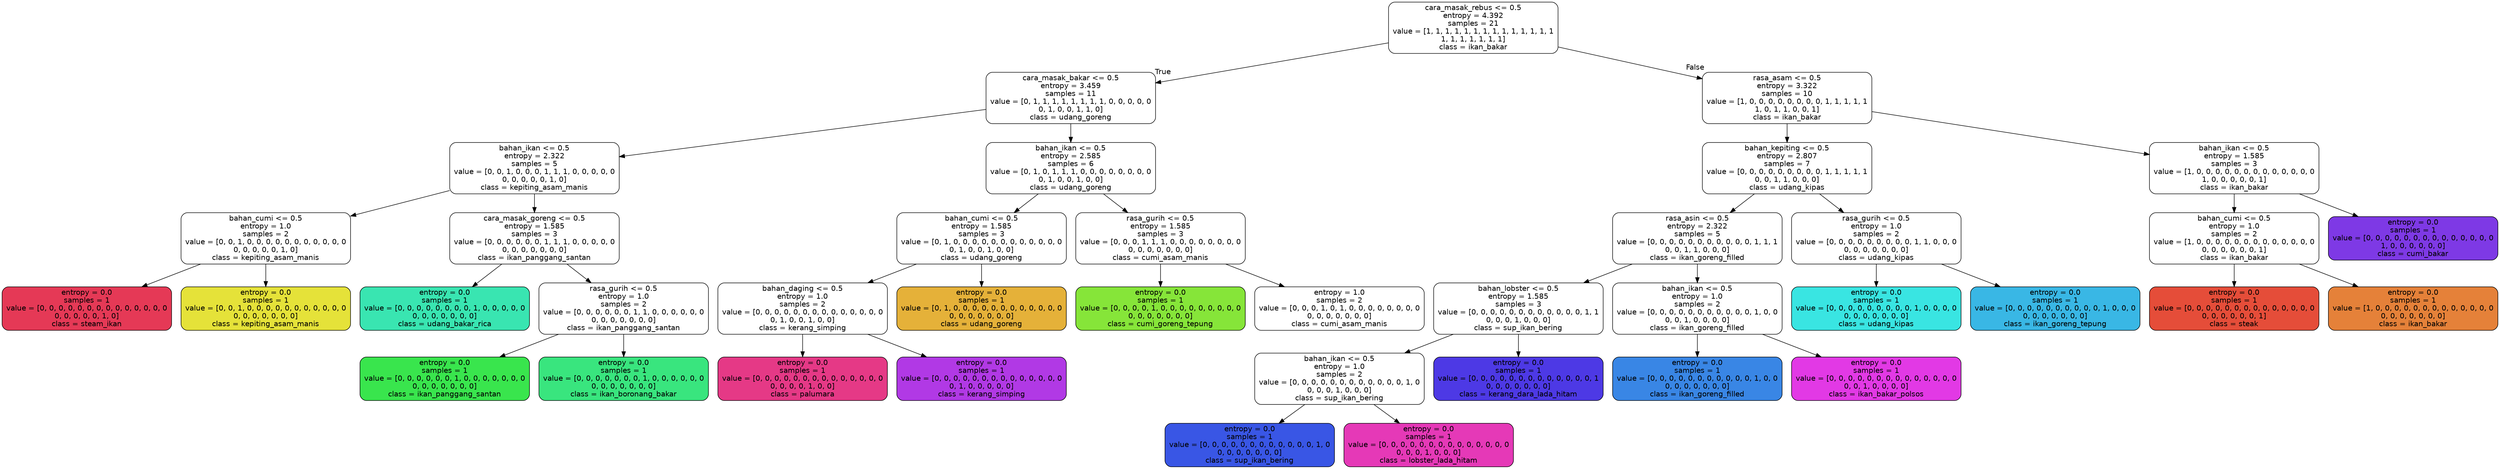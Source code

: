 digraph Tree {
node [shape=box, style="filled, rounded", color="black", fontname="helvetica"] ;
edge [fontname="helvetica"] ;
0 [label="cara_masak_rebus <= 0.5\nentropy = 4.392\nsamples = 21\nvalue = [1, 1, 1, 1, 1, 1, 1, 1, 1, 1, 1, 1, 1, 1\n1, 1, 1, 1, 1, 1, 1]\nclass = ikan_bakar", fillcolor="#ffffff"] ;
1 [label="cara_masak_bakar <= 0.5\nentropy = 3.459\nsamples = 11\nvalue = [0, 1, 1, 1, 1, 1, 1, 1, 1, 0, 0, 0, 0, 0\n0, 1, 0, 0, 1, 1, 0]\nclass = udang_goreng", fillcolor="#ffffff"] ;
0 -> 1 [labeldistance=2.5, labelangle=45, headlabel="True"] ;
2 [label="bahan_ikan <= 0.5\nentropy = 2.322\nsamples = 5\nvalue = [0, 0, 1, 0, 0, 0, 1, 1, 1, 0, 0, 0, 0, 0\n0, 0, 0, 0, 0, 1, 0]\nclass = kepiting_asam_manis", fillcolor="#ffffff"] ;
1 -> 2 ;
3 [label="bahan_cumi <= 0.5\nentropy = 1.0\nsamples = 2\nvalue = [0, 0, 1, 0, 0, 0, 0, 0, 0, 0, 0, 0, 0, 0\n0, 0, 0, 0, 0, 1, 0]\nclass = kepiting_asam_manis", fillcolor="#ffffff"] ;
2 -> 3 ;
4 [label="entropy = 0.0\nsamples = 1\nvalue = [0, 0, 0, 0, 0, 0, 0, 0, 0, 0, 0, 0, 0, 0\n0, 0, 0, 0, 0, 1, 0]\nclass = steam_ikan", fillcolor="#e53956"] ;
3 -> 4 ;
5 [label="entropy = 0.0\nsamples = 1\nvalue = [0, 0, 1, 0, 0, 0, 0, 0, 0, 0, 0, 0, 0, 0\n0, 0, 0, 0, 0, 0, 0]\nclass = kepiting_asam_manis", fillcolor="#e5e239"] ;
3 -> 5 ;
6 [label="cara_masak_goreng <= 0.5\nentropy = 1.585\nsamples = 3\nvalue = [0, 0, 0, 0, 0, 0, 1, 1, 1, 0, 0, 0, 0, 0\n0, 0, 0, 0, 0, 0, 0]\nclass = ikan_panggang_santan", fillcolor="#ffffff"] ;
2 -> 6 ;
7 [label="entropy = 0.0\nsamples = 1\nvalue = [0, 0, 0, 0, 0, 0, 0, 0, 1, 0, 0, 0, 0, 0\n0, 0, 0, 0, 0, 0, 0]\nclass = udang_bakar_rica", fillcolor="#39e5b1"] ;
6 -> 7 ;
8 [label="rasa_gurih <= 0.5\nentropy = 1.0\nsamples = 2\nvalue = [0, 0, 0, 0, 0, 0, 1, 1, 0, 0, 0, 0, 0, 0\n0, 0, 0, 0, 0, 0, 0]\nclass = ikan_panggang_santan", fillcolor="#ffffff"] ;
6 -> 8 ;
9 [label="entropy = 0.0\nsamples = 1\nvalue = [0, 0, 0, 0, 0, 0, 1, 0, 0, 0, 0, 0, 0, 0\n0, 0, 0, 0, 0, 0, 0]\nclass = ikan_panggang_santan", fillcolor="#39e54d"] ;
8 -> 9 ;
10 [label="entropy = 0.0\nsamples = 1\nvalue = [0, 0, 0, 0, 0, 0, 0, 1, 0, 0, 0, 0, 0, 0\n0, 0, 0, 0, 0, 0, 0]\nclass = ikan_boronang_bakar", fillcolor="#39e57e"] ;
8 -> 10 ;
11 [label="bahan_ikan <= 0.5\nentropy = 2.585\nsamples = 6\nvalue = [0, 1, 0, 1, 1, 1, 0, 0, 0, 0, 0, 0, 0, 0\n0, 1, 0, 0, 1, 0, 0]\nclass = udang_goreng", fillcolor="#ffffff"] ;
1 -> 11 ;
12 [label="bahan_cumi <= 0.5\nentropy = 1.585\nsamples = 3\nvalue = [0, 1, 0, 0, 0, 0, 0, 0, 0, 0, 0, 0, 0, 0\n0, 1, 0, 0, 1, 0, 0]\nclass = udang_goreng", fillcolor="#ffffff"] ;
11 -> 12 ;
13 [label="bahan_daging <= 0.5\nentropy = 1.0\nsamples = 2\nvalue = [0, 0, 0, 0, 0, 0, 0, 0, 0, 0, 0, 0, 0, 0\n0, 1, 0, 0, 1, 0, 0]\nclass = kerang_simping", fillcolor="#ffffff"] ;
12 -> 13 ;
14 [label="entropy = 0.0\nsamples = 1\nvalue = [0, 0, 0, 0, 0, 0, 0, 0, 0, 0, 0, 0, 0, 0\n0, 0, 0, 0, 1, 0, 0]\nclass = palumara", fillcolor="#e53986"] ;
13 -> 14 ;
15 [label="entropy = 0.0\nsamples = 1\nvalue = [0, 0, 0, 0, 0, 0, 0, 0, 0, 0, 0, 0, 0, 0\n0, 1, 0, 0, 0, 0, 0]\nclass = kerang_simping", fillcolor="#b139e5"] ;
13 -> 15 ;
16 [label="entropy = 0.0\nsamples = 1\nvalue = [0, 1, 0, 0, 0, 0, 0, 0, 0, 0, 0, 0, 0, 0\n0, 0, 0, 0, 0, 0, 0]\nclass = udang_goreng", fillcolor="#e5b139"] ;
12 -> 16 ;
17 [label="rasa_gurih <= 0.5\nentropy = 1.585\nsamples = 3\nvalue = [0, 0, 0, 1, 1, 1, 0, 0, 0, 0, 0, 0, 0, 0\n0, 0, 0, 0, 0, 0, 0]\nclass = cumi_asam_manis", fillcolor="#ffffff"] ;
11 -> 17 ;
18 [label="entropy = 0.0\nsamples = 1\nvalue = [0, 0, 0, 0, 1, 0, 0, 0, 0, 0, 0, 0, 0, 0\n0, 0, 0, 0, 0, 0, 0]\nclass = cumi_goreng_tepung", fillcolor="#86e539"] ;
17 -> 18 ;
19 [label="entropy = 1.0\nsamples = 2\nvalue = [0, 0, 0, 1, 0, 1, 0, 0, 0, 0, 0, 0, 0, 0\n0, 0, 0, 0, 0, 0, 0]\nclass = cumi_asam_manis", fillcolor="#ffffff"] ;
17 -> 19 ;
20 [label="rasa_asam <= 0.5\nentropy = 3.322\nsamples = 10\nvalue = [1, 0, 0, 0, 0, 0, 0, 0, 0, 1, 1, 1, 1, 1\n1, 0, 1, 1, 0, 0, 1]\nclass = ikan_bakar", fillcolor="#ffffff"] ;
0 -> 20 [labeldistance=2.5, labelangle=-45, headlabel="False"] ;
21 [label="bahan_kepiting <= 0.5\nentropy = 2.807\nsamples = 7\nvalue = [0, 0, 0, 0, 0, 0, 0, 0, 0, 1, 1, 1, 1, 1\n0, 0, 1, 1, 0, 0, 0]\nclass = udang_kipas", fillcolor="#ffffff"] ;
20 -> 21 ;
22 [label="rasa_asin <= 0.5\nentropy = 2.322\nsamples = 5\nvalue = [0, 0, 0, 0, 0, 0, 0, 0, 0, 0, 0, 1, 1, 1\n0, 0, 1, 1, 0, 0, 0]\nclass = ikan_goreng_filled", fillcolor="#ffffff"] ;
21 -> 22 ;
23 [label="bahan_lobster <= 0.5\nentropy = 1.585\nsamples = 3\nvalue = [0, 0, 0, 0, 0, 0, 0, 0, 0, 0, 0, 0, 1, 1\n0, 0, 0, 1, 0, 0, 0]\nclass = sup_ikan_bering", fillcolor="#ffffff"] ;
22 -> 23 ;
24 [label="bahan_ikan <= 0.5\nentropy = 1.0\nsamples = 2\nvalue = [0, 0, 0, 0, 0, 0, 0, 0, 0, 0, 0, 0, 1, 0\n0, 0, 0, 1, 0, 0, 0]\nclass = sup_ikan_bering", fillcolor="#ffffff"] ;
23 -> 24 ;
25 [label="entropy = 0.0\nsamples = 1\nvalue = [0, 0, 0, 0, 0, 0, 0, 0, 0, 0, 0, 0, 1, 0\n0, 0, 0, 0, 0, 0, 0]\nclass = sup_ikan_bering", fillcolor="#3956e5"] ;
24 -> 25 ;
26 [label="entropy = 0.0\nsamples = 1\nvalue = [0, 0, 0, 0, 0, 0, 0, 0, 0, 0, 0, 0, 0, 0\n0, 0, 0, 1, 0, 0, 0]\nclass = lobster_lada_hitam", fillcolor="#e539b7"] ;
24 -> 26 ;
27 [label="entropy = 0.0\nsamples = 1\nvalue = [0, 0, 0, 0, 0, 0, 0, 0, 0, 0, 0, 0, 0, 1\n0, 0, 0, 0, 0, 0, 0]\nclass = kerang_dara_lada_hitam", fillcolor="#4d39e5"] ;
23 -> 27 ;
28 [label="bahan_ikan <= 0.5\nentropy = 1.0\nsamples = 2\nvalue = [0, 0, 0, 0, 0, 0, 0, 0, 0, 0, 0, 1, 0, 0\n0, 0, 1, 0, 0, 0, 0]\nclass = ikan_goreng_filled", fillcolor="#ffffff"] ;
22 -> 28 ;
29 [label="entropy = 0.0\nsamples = 1\nvalue = [0, 0, 0, 0, 0, 0, 0, 0, 0, 0, 0, 1, 0, 0\n0, 0, 0, 0, 0, 0, 0]\nclass = ikan_goreng_filled", fillcolor="#3986e5"] ;
28 -> 29 ;
30 [label="entropy = 0.0\nsamples = 1\nvalue = [0, 0, 0, 0, 0, 0, 0, 0, 0, 0, 0, 0, 0, 0\n0, 0, 1, 0, 0, 0, 0]\nclass = ikan_bakar_polsos", fillcolor="#e239e5"] ;
28 -> 30 ;
31 [label="rasa_gurih <= 0.5\nentropy = 1.0\nsamples = 2\nvalue = [0, 0, 0, 0, 0, 0, 0, 0, 0, 1, 1, 0, 0, 0\n0, 0, 0, 0, 0, 0, 0]\nclass = udang_kipas", fillcolor="#ffffff"] ;
21 -> 31 ;
32 [label="entropy = 0.0\nsamples = 1\nvalue = [0, 0, 0, 0, 0, 0, 0, 0, 0, 1, 0, 0, 0, 0\n0, 0, 0, 0, 0, 0, 0]\nclass = udang_kipas", fillcolor="#39e5e2"] ;
31 -> 32 ;
33 [label="entropy = 0.0\nsamples = 1\nvalue = [0, 0, 0, 0, 0, 0, 0, 0, 0, 0, 1, 0, 0, 0\n0, 0, 0, 0, 0, 0, 0]\nclass = ikan_goreng_tepung", fillcolor="#39b7e5"] ;
31 -> 33 ;
34 [label="bahan_ikan <= 0.5\nentropy = 1.585\nsamples = 3\nvalue = [1, 0, 0, 0, 0, 0, 0, 0, 0, 0, 0, 0, 0, 0\n1, 0, 0, 0, 0, 0, 1]\nclass = ikan_bakar", fillcolor="#ffffff"] ;
20 -> 34 ;
35 [label="bahan_cumi <= 0.5\nentropy = 1.0\nsamples = 2\nvalue = [1, 0, 0, 0, 0, 0, 0, 0, 0, 0, 0, 0, 0, 0\n0, 0, 0, 0, 0, 0, 1]\nclass = ikan_bakar", fillcolor="#ffffff"] ;
34 -> 35 ;
36 [label="entropy = 0.0\nsamples = 1\nvalue = [0, 0, 0, 0, 0, 0, 0, 0, 0, 0, 0, 0, 0, 0\n0, 0, 0, 0, 0, 0, 1]\nclass = steak", fillcolor="#e54d39"] ;
35 -> 36 ;
37 [label="entropy = 0.0\nsamples = 1\nvalue = [1, 0, 0, 0, 0, 0, 0, 0, 0, 0, 0, 0, 0, 0\n0, 0, 0, 0, 0, 0, 0]\nclass = ikan_bakar", fillcolor="#e58139"] ;
35 -> 37 ;
38 [label="entropy = 0.0\nsamples = 1\nvalue = [0, 0, 0, 0, 0, 0, 0, 0, 0, 0, 0, 0, 0, 0\n1, 0, 0, 0, 0, 0, 0]\nclass = cumi_bakar", fillcolor="#7e39e5"] ;
34 -> 38 ;
}